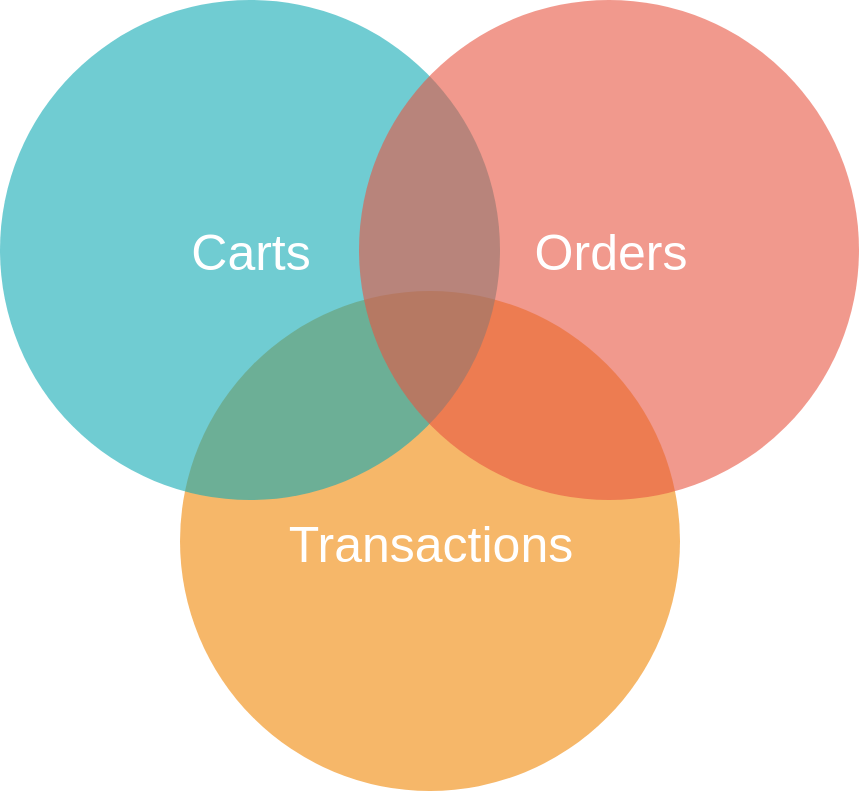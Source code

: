 <mxfile version="17.1.3" type="github"><diagram id="3228e29e-7158-1315-38df-8450db1d8a1d" name="Page-1"><mxGraphModel dx="1491" dy="802" grid="1" gridSize="10" guides="1" tooltips="1" connect="1" arrows="1" fold="1" page="1" pageScale="1" pageWidth="1169" pageHeight="827" background="none" math="0" shadow="0"><root><mxCell id="0"/><mxCell id="1" parent="0"/><mxCell id="21531" value="&lt;font style=&quot;font-size: 25px&quot;&gt;Transactions&lt;/font&gt;" style="ellipse;fillColor=#F08705;opacity=60;strokeColor=none;html=1;fontColor=#FFFFFF;" parent="1" vertex="1"><mxGeometry x="110" y="163.5" width="250" height="250" as="geometry"/></mxCell><mxCell id="21532" value="&lt;font style=&quot;font-size: 25px&quot;&gt;Carts&lt;/font&gt;" style="ellipse;fillColor=#12AAB5;opacity=60;strokeColor=none;html=1;fontColor=#FFFFFF;" parent="1" vertex="1"><mxGeometry x="20" y="18" width="250" height="250" as="geometry"/></mxCell><mxCell id="21533" value="&lt;font style=&quot;font-size: 25px&quot;&gt;Orders&lt;/font&gt;" style="ellipse;fillColor=#e85642;opacity=60;strokeColor=none;html=1;fontColor=#FFFFFF;" parent="1" vertex="1"><mxGeometry x="199.5" y="18" width="250" height="250" as="geometry"/></mxCell></root></mxGraphModel></diagram></mxfile>